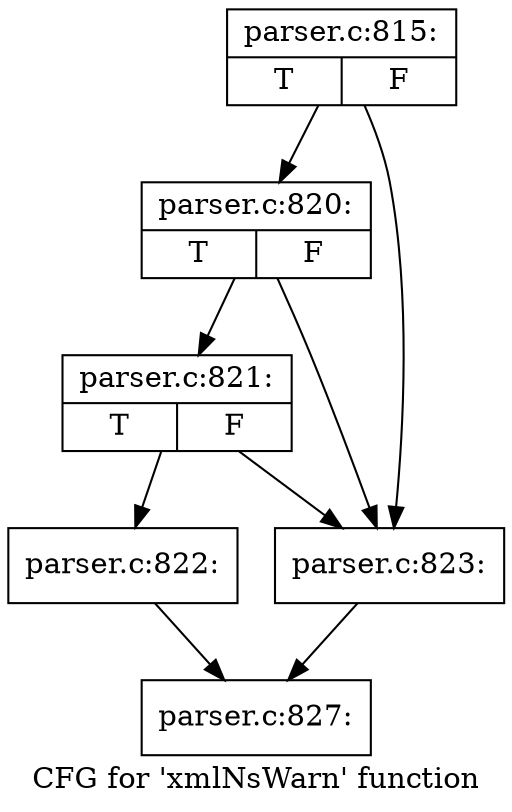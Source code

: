 digraph "CFG for 'xmlNsWarn' function" {
	label="CFG for 'xmlNsWarn' function";

	Node0x55d73c1e8f90 [shape=record,label="{parser.c:815:|{<s0>T|<s1>F}}"];
	Node0x55d73c1e8f90 -> Node0x55d73c1f2e50;
	Node0x55d73c1e8f90 -> Node0x55d73c1f2d80;
	Node0x55d73c1f2e50 [shape=record,label="{parser.c:820:|{<s0>T|<s1>F}}"];
	Node0x55d73c1f2e50 -> Node0x55d73c1f2dd0;
	Node0x55d73c1f2e50 -> Node0x55d73c1f2d80;
	Node0x55d73c1f2dd0 [shape=record,label="{parser.c:821:|{<s0>T|<s1>F}}"];
	Node0x55d73c1f2dd0 -> Node0x55d73c1f2d30;
	Node0x55d73c1f2dd0 -> Node0x55d73c1f2d80;
	Node0x55d73c1f2d30 [shape=record,label="{parser.c:822:}"];
	Node0x55d73c1f2d30 -> Node0x55d73c1e8fe0;
	Node0x55d73c1f2d80 [shape=record,label="{parser.c:823:}"];
	Node0x55d73c1f2d80 -> Node0x55d73c1e8fe0;
	Node0x55d73c1e8fe0 [shape=record,label="{parser.c:827:}"];
}
